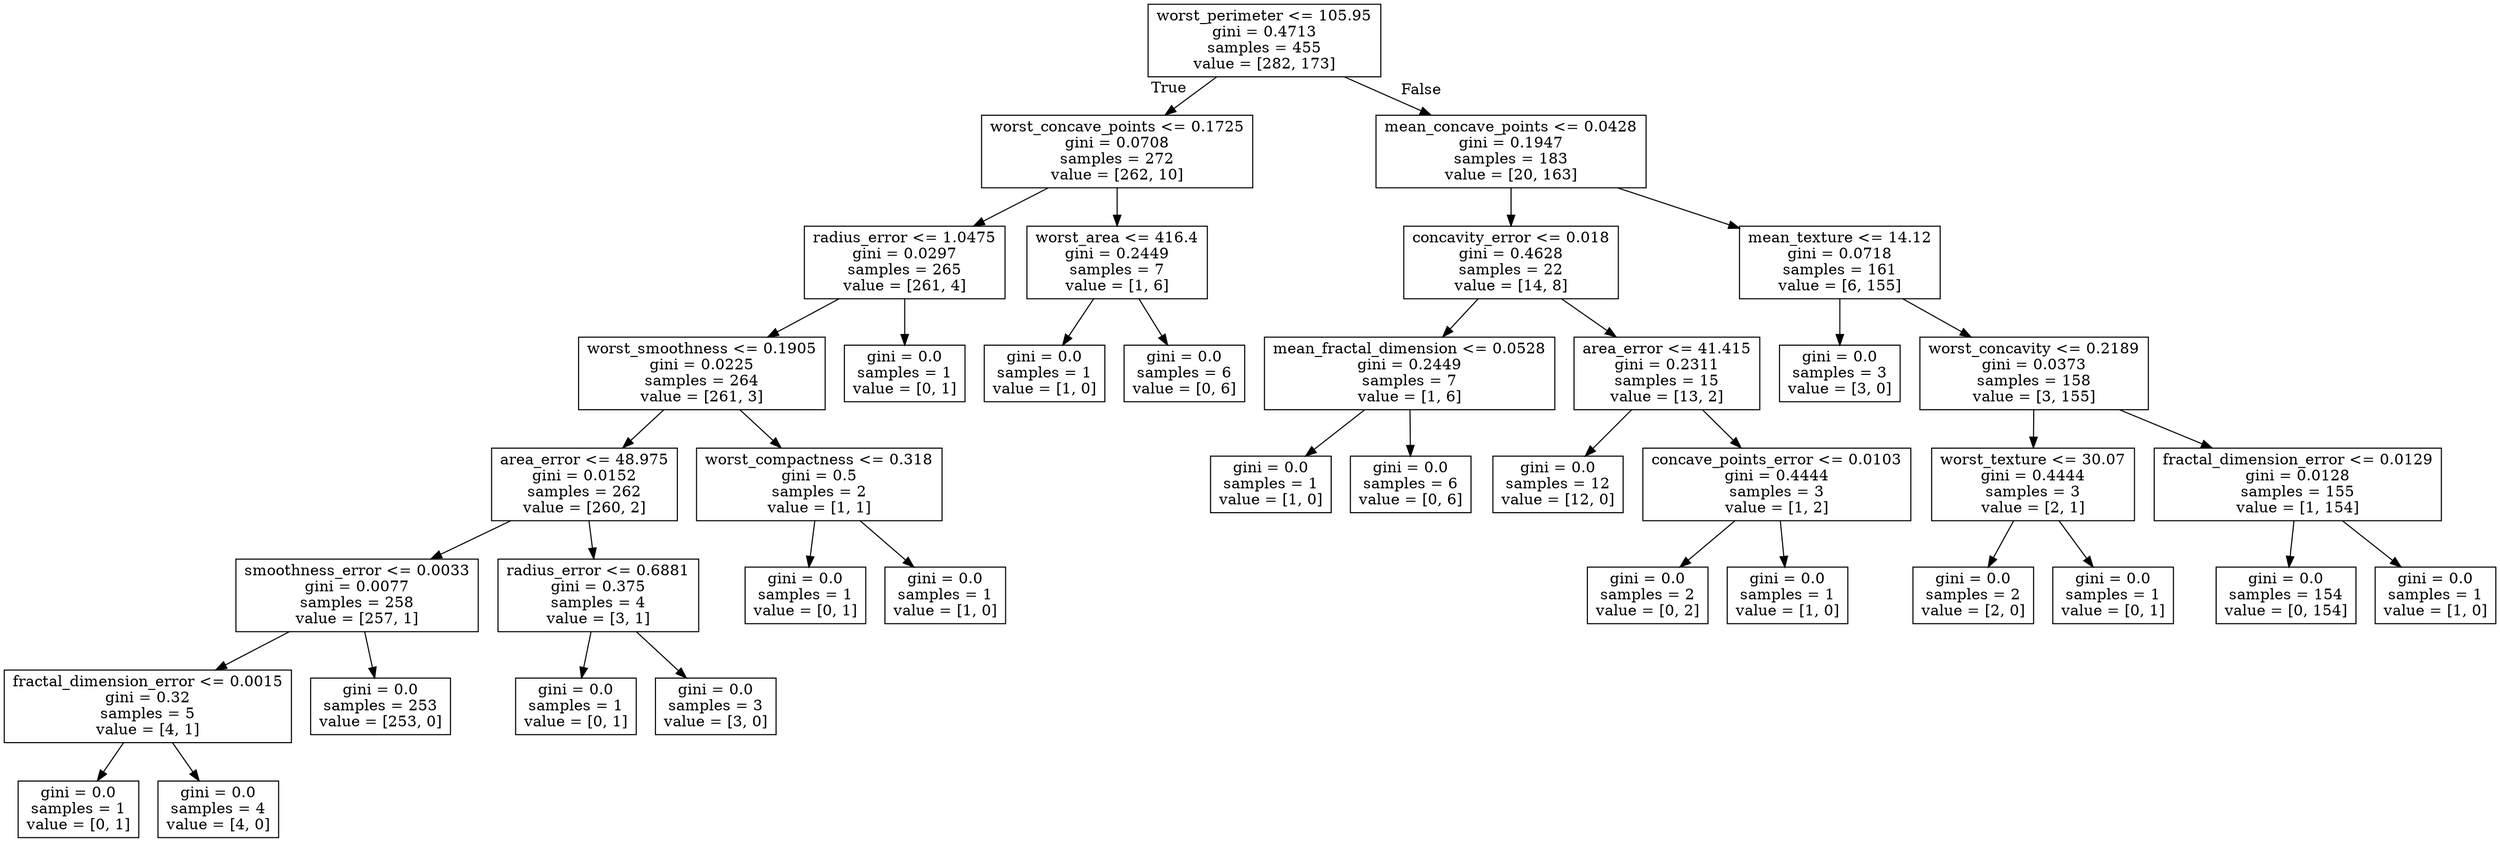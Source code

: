 digraph Tree {
node [shape=box] ;
0 [label="worst_perimeter <= 105.95\ngini = 0.4713\nsamples = 455\nvalue = [282, 173]"] ;
1 [label="worst_concave_points <= 0.1725\ngini = 0.0708\nsamples = 272\nvalue = [262, 10]"] ;
0 -> 1 [labeldistance=2.5, labelangle=45, headlabel="True"] ;
2 [label="radius_error <= 1.0475\ngini = 0.0297\nsamples = 265\nvalue = [261, 4]"] ;
1 -> 2 ;
3 [label="worst_smoothness <= 0.1905\ngini = 0.0225\nsamples = 264\nvalue = [261, 3]"] ;
2 -> 3 ;
4 [label="area_error <= 48.975\ngini = 0.0152\nsamples = 262\nvalue = [260, 2]"] ;
3 -> 4 ;
5 [label="smoothness_error <= 0.0033\ngini = 0.0077\nsamples = 258\nvalue = [257, 1]"] ;
4 -> 5 ;
6 [label="fractal_dimension_error <= 0.0015\ngini = 0.32\nsamples = 5\nvalue = [4, 1]"] ;
5 -> 6 ;
7 [label="gini = 0.0\nsamples = 1\nvalue = [0, 1]"] ;
6 -> 7 ;
8 [label="gini = 0.0\nsamples = 4\nvalue = [4, 0]"] ;
6 -> 8 ;
9 [label="gini = 0.0\nsamples = 253\nvalue = [253, 0]"] ;
5 -> 9 ;
10 [label="radius_error <= 0.6881\ngini = 0.375\nsamples = 4\nvalue = [3, 1]"] ;
4 -> 10 ;
11 [label="gini = 0.0\nsamples = 1\nvalue = [0, 1]"] ;
10 -> 11 ;
12 [label="gini = 0.0\nsamples = 3\nvalue = [3, 0]"] ;
10 -> 12 ;
13 [label="worst_compactness <= 0.318\ngini = 0.5\nsamples = 2\nvalue = [1, 1]"] ;
3 -> 13 ;
14 [label="gini = 0.0\nsamples = 1\nvalue = [0, 1]"] ;
13 -> 14 ;
15 [label="gini = 0.0\nsamples = 1\nvalue = [1, 0]"] ;
13 -> 15 ;
16 [label="gini = 0.0\nsamples = 1\nvalue = [0, 1]"] ;
2 -> 16 ;
17 [label="worst_area <= 416.4\ngini = 0.2449\nsamples = 7\nvalue = [1, 6]"] ;
1 -> 17 ;
18 [label="gini = 0.0\nsamples = 1\nvalue = [1, 0]"] ;
17 -> 18 ;
19 [label="gini = 0.0\nsamples = 6\nvalue = [0, 6]"] ;
17 -> 19 ;
20 [label="mean_concave_points <= 0.0428\ngini = 0.1947\nsamples = 183\nvalue = [20, 163]"] ;
0 -> 20 [labeldistance=2.5, labelangle=-45, headlabel="False"] ;
21 [label="concavity_error <= 0.018\ngini = 0.4628\nsamples = 22\nvalue = [14, 8]"] ;
20 -> 21 ;
22 [label="mean_fractal_dimension <= 0.0528\ngini = 0.2449\nsamples = 7\nvalue = [1, 6]"] ;
21 -> 22 ;
23 [label="gini = 0.0\nsamples = 1\nvalue = [1, 0]"] ;
22 -> 23 ;
24 [label="gini = 0.0\nsamples = 6\nvalue = [0, 6]"] ;
22 -> 24 ;
25 [label="area_error <= 41.415\ngini = 0.2311\nsamples = 15\nvalue = [13, 2]"] ;
21 -> 25 ;
26 [label="gini = 0.0\nsamples = 12\nvalue = [12, 0]"] ;
25 -> 26 ;
27 [label="concave_points_error <= 0.0103\ngini = 0.4444\nsamples = 3\nvalue = [1, 2]"] ;
25 -> 27 ;
28 [label="gini = 0.0\nsamples = 2\nvalue = [0, 2]"] ;
27 -> 28 ;
29 [label="gini = 0.0\nsamples = 1\nvalue = [1, 0]"] ;
27 -> 29 ;
30 [label="mean_texture <= 14.12\ngini = 0.0718\nsamples = 161\nvalue = [6, 155]"] ;
20 -> 30 ;
31 [label="gini = 0.0\nsamples = 3\nvalue = [3, 0]"] ;
30 -> 31 ;
32 [label="worst_concavity <= 0.2189\ngini = 0.0373\nsamples = 158\nvalue = [3, 155]"] ;
30 -> 32 ;
33 [label="worst_texture <= 30.07\ngini = 0.4444\nsamples = 3\nvalue = [2, 1]"] ;
32 -> 33 ;
34 [label="gini = 0.0\nsamples = 2\nvalue = [2, 0]"] ;
33 -> 34 ;
35 [label="gini = 0.0\nsamples = 1\nvalue = [0, 1]"] ;
33 -> 35 ;
36 [label="fractal_dimension_error <= 0.0129\ngini = 0.0128\nsamples = 155\nvalue = [1, 154]"] ;
32 -> 36 ;
37 [label="gini = 0.0\nsamples = 154\nvalue = [0, 154]"] ;
36 -> 37 ;
38 [label="gini = 0.0\nsamples = 1\nvalue = [1, 0]"] ;
36 -> 38 ;
}